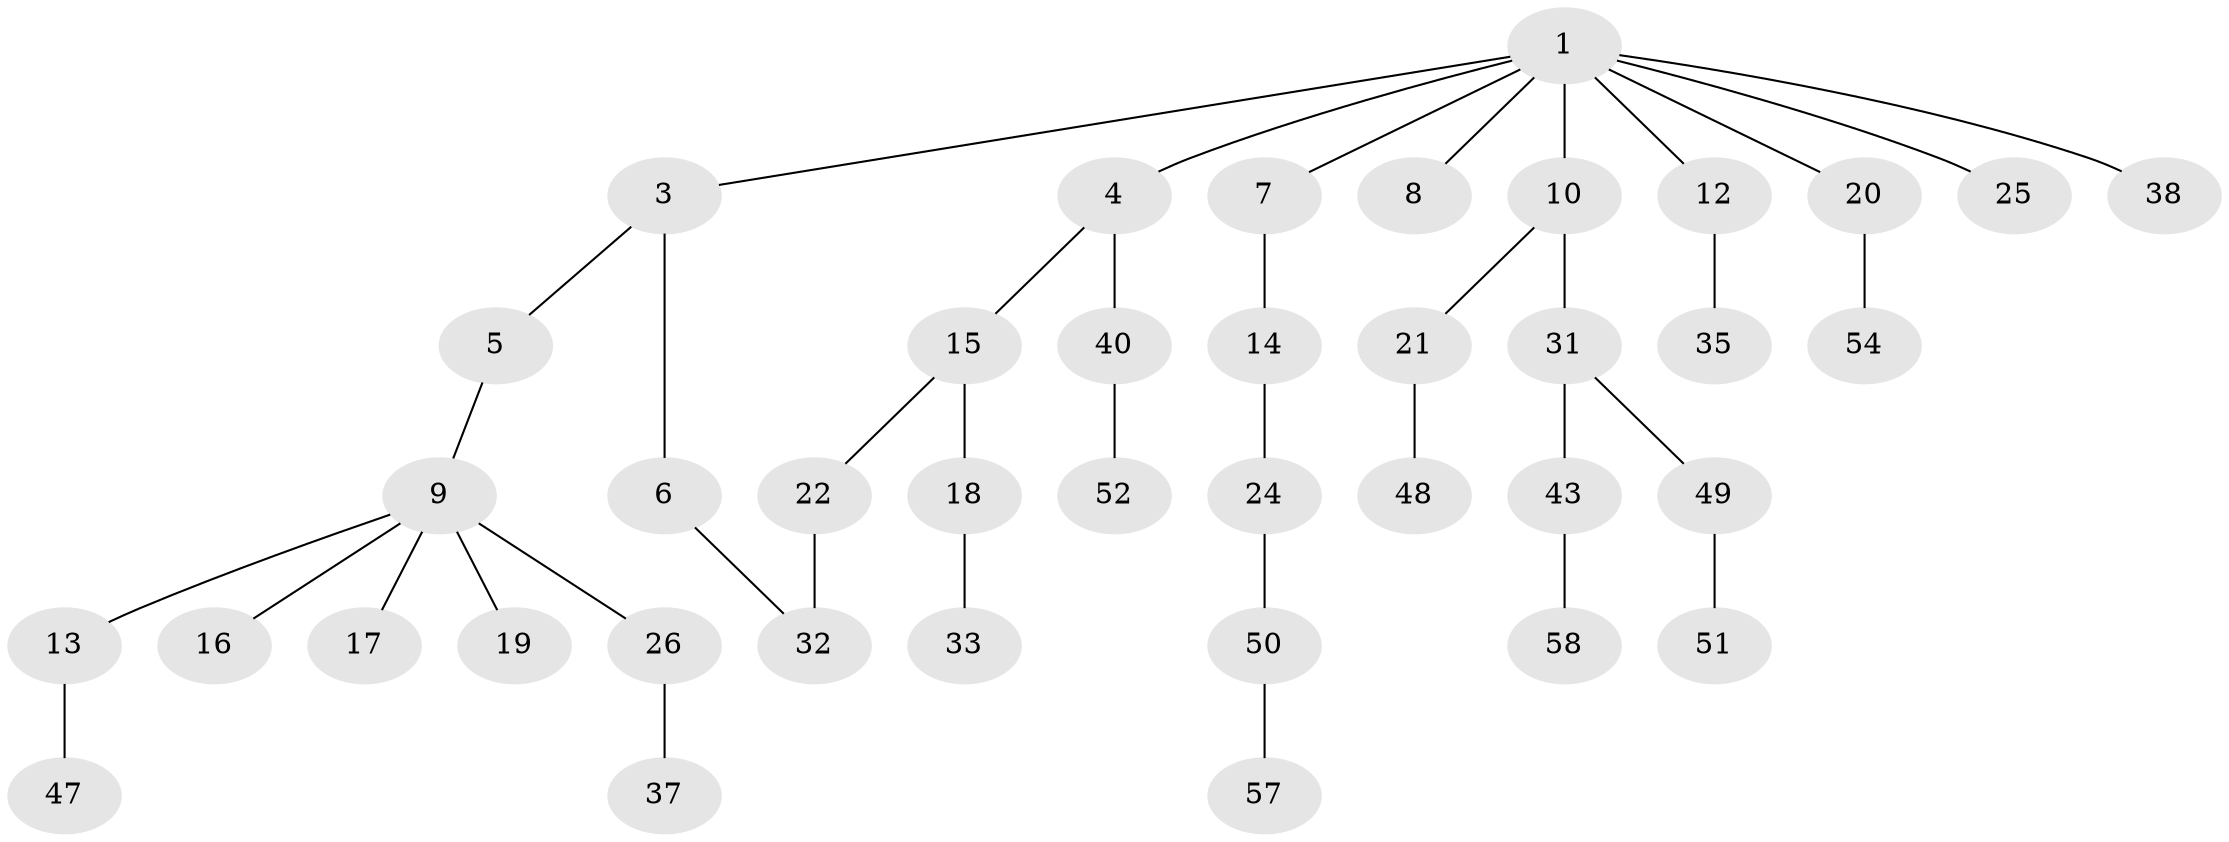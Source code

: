 // original degree distribution, {5: 0.017241379310344827, 6: 0.017241379310344827, 3: 0.1724137931034483, 4: 0.05172413793103448, 2: 0.3448275862068966, 1: 0.39655172413793105}
// Generated by graph-tools (version 1.1) at 2025/17/03/04/25 18:17:10]
// undirected, 40 vertices, 40 edges
graph export_dot {
graph [start="1"]
  node [color=gray90,style=filled];
  1 [super="+2"];
  3;
  4 [super="+45"];
  5;
  6 [super="+30"];
  7;
  8;
  9 [super="+11"];
  10;
  12;
  13 [super="+36+23"];
  14;
  15;
  16;
  17;
  18;
  19 [super="+42+28"];
  20;
  21;
  22;
  24 [super="+34"];
  25;
  26 [super="+39"];
  31 [super="+44"];
  32 [super="+55"];
  33 [super="+41"];
  35;
  37;
  38 [super="+56"];
  40;
  43;
  47;
  48;
  49;
  50;
  51;
  52;
  54;
  57;
  58;
  1 -- 4;
  1 -- 10;
  1 -- 12;
  1 -- 38;
  1 -- 3;
  1 -- 20;
  1 -- 7;
  1 -- 8;
  1 -- 25;
  3 -- 5;
  3 -- 6;
  4 -- 15;
  4 -- 40;
  5 -- 9;
  6 -- 32;
  7 -- 14;
  9 -- 16;
  9 -- 19;
  9 -- 26;
  9 -- 13;
  9 -- 17;
  10 -- 21;
  10 -- 31;
  12 -- 35;
  13 -- 47;
  14 -- 24;
  15 -- 18;
  15 -- 22;
  18 -- 33;
  20 -- 54;
  21 -- 48;
  22 -- 32;
  24 -- 50;
  26 -- 37;
  31 -- 43;
  31 -- 49;
  40 -- 52;
  43 -- 58;
  49 -- 51;
  50 -- 57;
}
